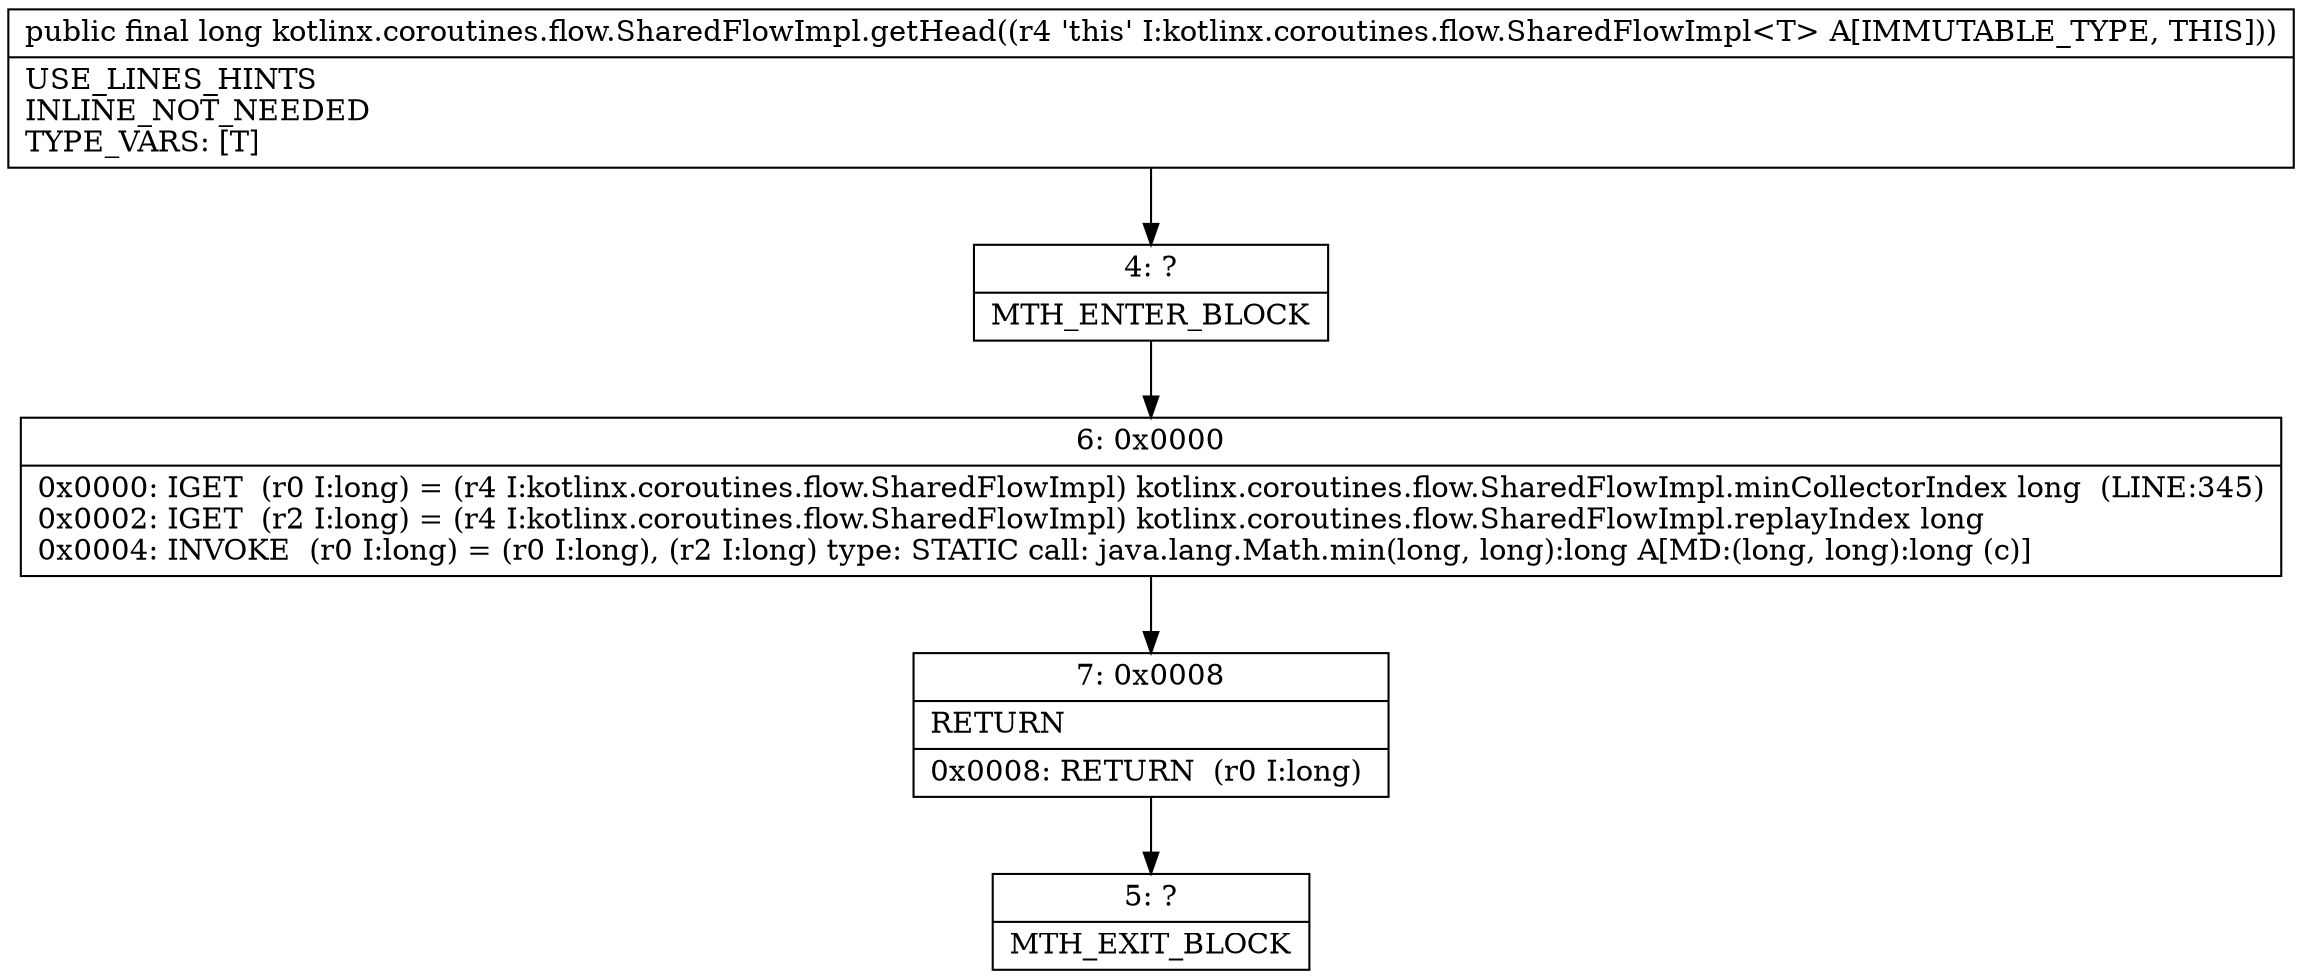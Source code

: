 digraph "CFG forkotlinx.coroutines.flow.SharedFlowImpl.getHead()J" {
Node_4 [shape=record,label="{4\:\ ?|MTH_ENTER_BLOCK\l}"];
Node_6 [shape=record,label="{6\:\ 0x0000|0x0000: IGET  (r0 I:long) = (r4 I:kotlinx.coroutines.flow.SharedFlowImpl) kotlinx.coroutines.flow.SharedFlowImpl.minCollectorIndex long  (LINE:345)\l0x0002: IGET  (r2 I:long) = (r4 I:kotlinx.coroutines.flow.SharedFlowImpl) kotlinx.coroutines.flow.SharedFlowImpl.replayIndex long \l0x0004: INVOKE  (r0 I:long) = (r0 I:long), (r2 I:long) type: STATIC call: java.lang.Math.min(long, long):long A[MD:(long, long):long (c)]\l}"];
Node_7 [shape=record,label="{7\:\ 0x0008|RETURN\l|0x0008: RETURN  (r0 I:long) \l}"];
Node_5 [shape=record,label="{5\:\ ?|MTH_EXIT_BLOCK\l}"];
MethodNode[shape=record,label="{public final long kotlinx.coroutines.flow.SharedFlowImpl.getHead((r4 'this' I:kotlinx.coroutines.flow.SharedFlowImpl\<T\> A[IMMUTABLE_TYPE, THIS]))  | USE_LINES_HINTS\lINLINE_NOT_NEEDED\lTYPE_VARS: [T]\l}"];
MethodNode -> Node_4;Node_4 -> Node_6;
Node_6 -> Node_7;
Node_7 -> Node_5;
}


